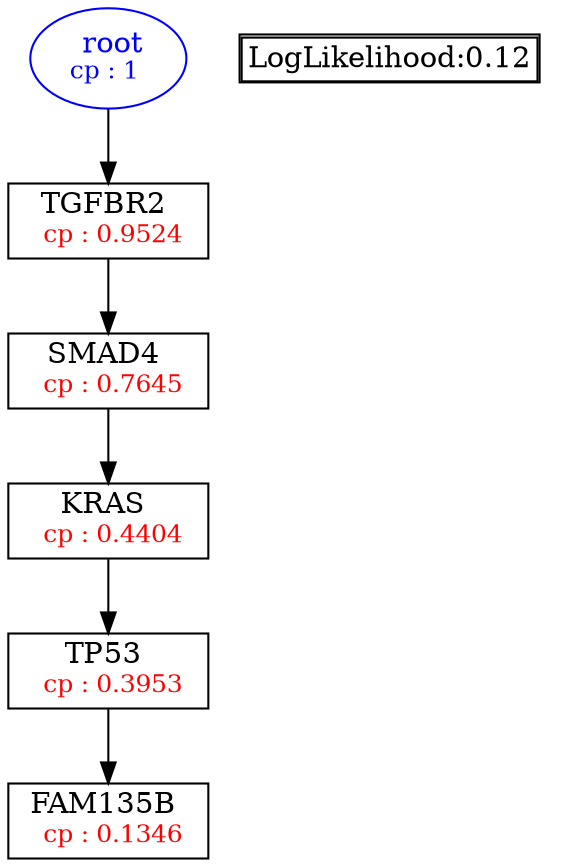 digraph tree {
    "root" [label=<<font color='Blue'> root</font><br/><font color='Blue' POINT-SIZE='12'>cp : 1 </font>>, shape=oval, color=Blue];
    "S4" [label =<TGFBR2 <br/> <font color='Red' POINT-SIZE='12'> cp : 0.9524 </font>>, shape=box];
    "S3" [label =<SMAD4 <br/> <font color='Red' POINT-SIZE='12'> cp : 0.7645 </font>>, shape=box];
    "S1" [label =<KRAS <br/> <font color='Red' POINT-SIZE='12'> cp : 0.4404 </font>>, shape=box];
    "S2" [label =<TP53 <br/> <font color='Red' POINT-SIZE='12'> cp : 0.3953 </font>>, shape=box];
    "S5" [label =<FAM135B <br/> <font color='Red' POINT-SIZE='12'> cp : 0.1346 </font>>, shape=box];
    "root" -> "S4";
    "S4" -> "S3";
    "S3" -> "S1";
    "S1" -> "S2";
    "S2" -> "S5";

    node[shape=plaintext]
    fontsize="10"
    struct1 [label=
    <<TABLE BORDER="1" CELLBORDER="1" CELLSPACING="0" >
    <TR><TD ALIGN="LEFT">LogLikelihood:0.12</TD></TR>
    </TABLE>>];

}
